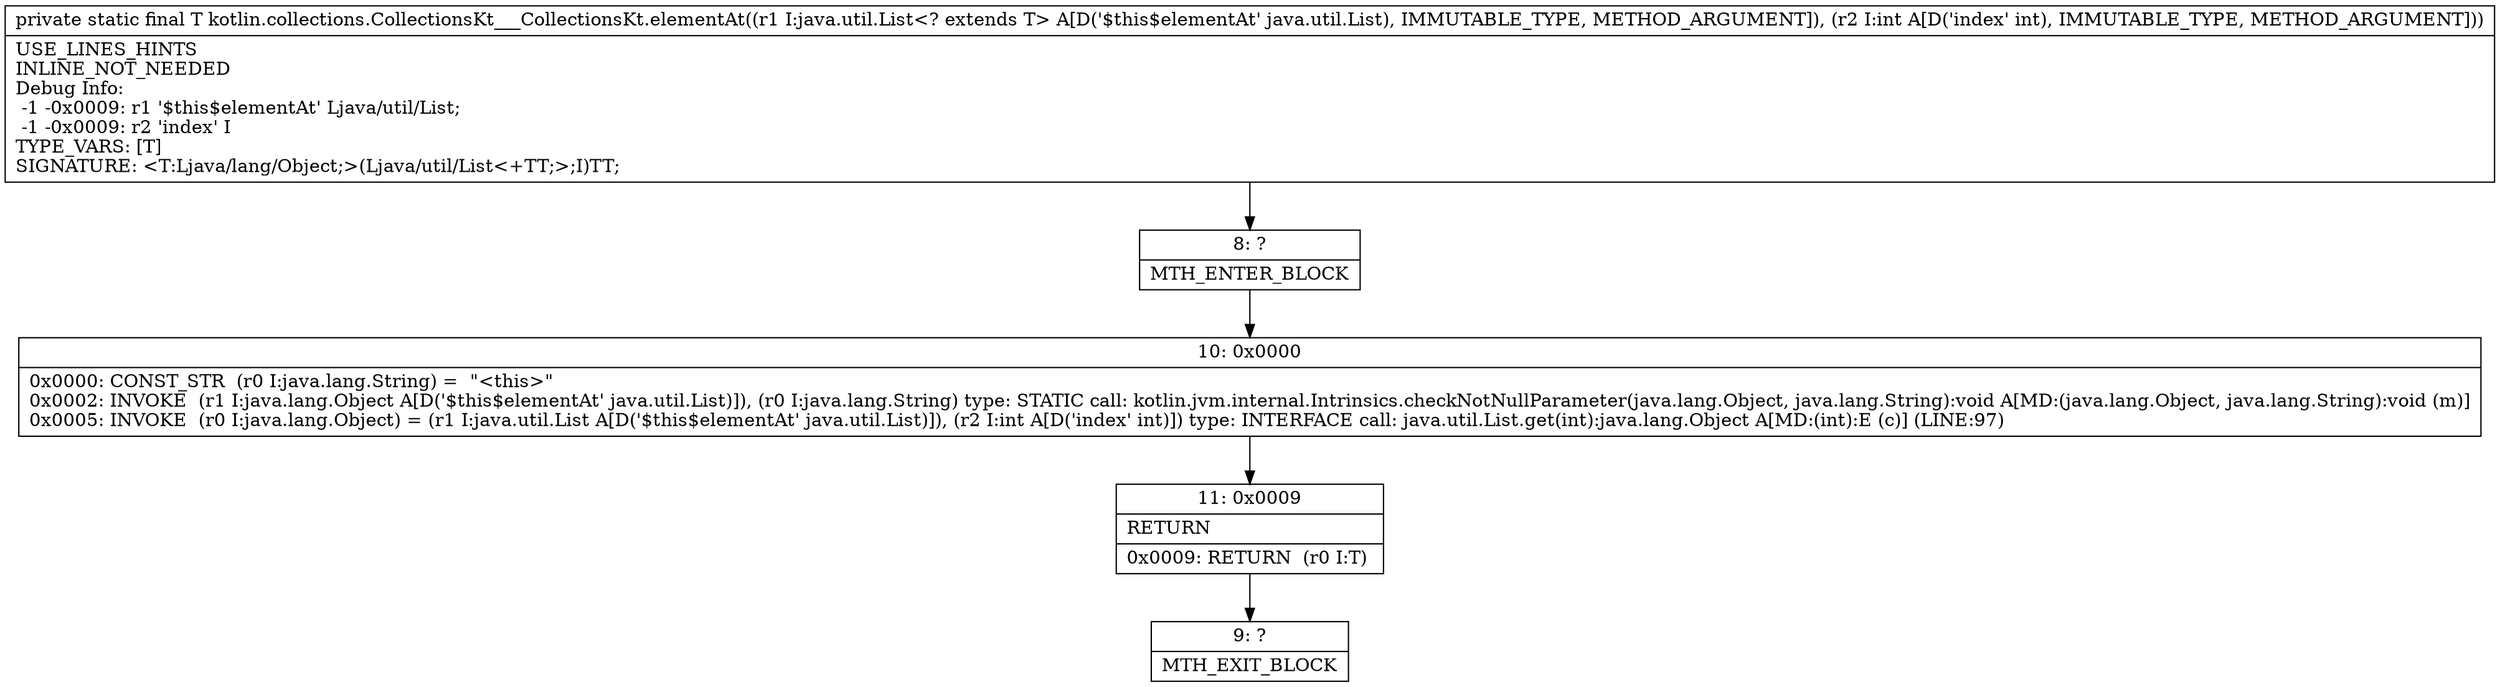 digraph "CFG forkotlin.collections.CollectionsKt___CollectionsKt.elementAt(Ljava\/util\/List;I)Ljava\/lang\/Object;" {
Node_8 [shape=record,label="{8\:\ ?|MTH_ENTER_BLOCK\l}"];
Node_10 [shape=record,label="{10\:\ 0x0000|0x0000: CONST_STR  (r0 I:java.lang.String) =  \"\<this\>\" \l0x0002: INVOKE  (r1 I:java.lang.Object A[D('$this$elementAt' java.util.List)]), (r0 I:java.lang.String) type: STATIC call: kotlin.jvm.internal.Intrinsics.checkNotNullParameter(java.lang.Object, java.lang.String):void A[MD:(java.lang.Object, java.lang.String):void (m)]\l0x0005: INVOKE  (r0 I:java.lang.Object) = (r1 I:java.util.List A[D('$this$elementAt' java.util.List)]), (r2 I:int A[D('index' int)]) type: INTERFACE call: java.util.List.get(int):java.lang.Object A[MD:(int):E (c)] (LINE:97)\l}"];
Node_11 [shape=record,label="{11\:\ 0x0009|RETURN\l|0x0009: RETURN  (r0 I:T) \l}"];
Node_9 [shape=record,label="{9\:\ ?|MTH_EXIT_BLOCK\l}"];
MethodNode[shape=record,label="{private static final T kotlin.collections.CollectionsKt___CollectionsKt.elementAt((r1 I:java.util.List\<? extends T\> A[D('$this$elementAt' java.util.List), IMMUTABLE_TYPE, METHOD_ARGUMENT]), (r2 I:int A[D('index' int), IMMUTABLE_TYPE, METHOD_ARGUMENT]))  | USE_LINES_HINTS\lINLINE_NOT_NEEDED\lDebug Info:\l  \-1 \-0x0009: r1 '$this$elementAt' Ljava\/util\/List;\l  \-1 \-0x0009: r2 'index' I\lTYPE_VARS: [T]\lSIGNATURE: \<T:Ljava\/lang\/Object;\>(Ljava\/util\/List\<+TT;\>;I)TT;\l}"];
MethodNode -> Node_8;Node_8 -> Node_10;
Node_10 -> Node_11;
Node_11 -> Node_9;
}

